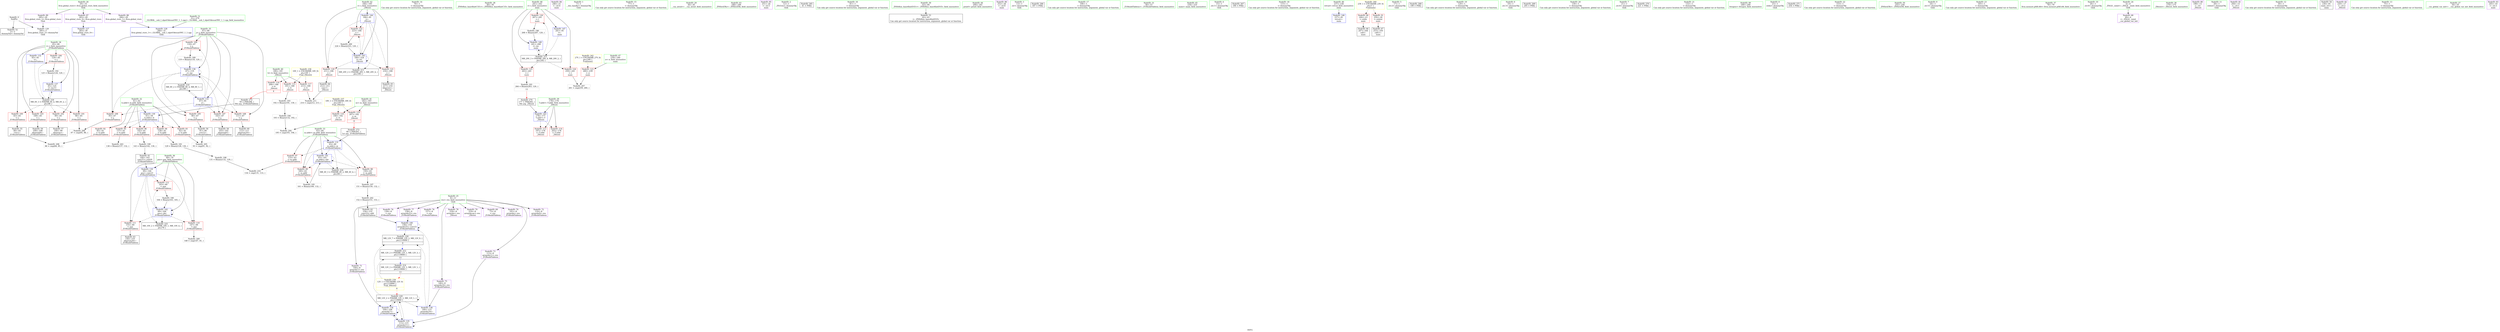 digraph "SVFG" {
	label="SVFG";

	Node0x557eddbaa110 [shape=record,color=grey,label="{NodeID: 0\nNullPtr}"];
	Node0x557eddbaa110 -> Node0x557eddbc4f30[style=solid];
	Node0x557eddbaa110 -> Node0x557eddbc9f30[style=solid];
	Node0x557eddbc3c10 [shape=record,color=red,label="{NodeID: 97\n133\<--63\n\<--m.addr\n_Z10buildTablexx\n}"];
	Node0x557eddbc3c10 -> Node0x557eddbd0280[style=solid];
	Node0x557eddbc1b50 [shape=record,color=green,label="{NodeID: 14\n76\<--1\n\<--dummyObj\nCan only get source location for instruction, argument, global var or function.}"];
	Node0x557eddbc77a0 [shape=record,color=grey,label="{NodeID: 194\n193 = Binary(132, 192, )\n}"];
	Node0x557eddbc77a0 -> Node0x557eddbcf980[style=solid];
	Node0x557eddbc4770 [shape=record,color=red,label="{NodeID: 111\n155\<--69\n\<--pos\n_Z10buildTablexx\n}"];
	Node0x557eddbc4770 -> Node0x557eddbc5880[style=solid];
	Node0x557eddbc2950 [shape=record,color=green,label="{NodeID: 28\n38\<--39\n_ZNSt8ios_base4InitC1Ev\<--_ZNSt8ios_base4InitC1Ev_field_insensitive\n}"];
	Node0x557eddbcff80 [shape=record,color=grey,label="{NodeID: 208\n86 = cmp(84, 85, )\n}"];
	Node0x557eddbc9b90 [shape=record,color=red,label="{NodeID: 125\n263\<--241\n\<--i\nmain\n}"];
	Node0x557eddbc9b90 -> Node0x557eddbc8220[style=solid];
	Node0x557eddbc35d0 [shape=record,color=green,label="{NodeID: 42\n184\<--185\ni\<--i_field_insensitive\n_Z4testi\n}"];
	Node0x557eddbc35d0 -> Node0x557eddbc9780[style=solid];
	Node0x557eddbc35d0 -> Node0x557eddbc9850[style=solid];
	Node0x557eddbc35d0 -> Node0x557eddbc9920[style=solid];
	Node0x557eddbc35d0 -> Node0x557eddbcab90[style=solid];
	Node0x557eddbc35d0 -> Node0x557eddbcac60[style=solid];
	Node0x557eddbca780 [shape=record,color=blue,label="{NodeID: 139\n69\<--144\npos\<--conv21\n_Z10buildTablexx\n}"];
	Node0x557eddbca780 -> Node0x557eddbc46a0[style=dashed];
	Node0x557eddbca780 -> Node0x557eddbc4770[style=dashed];
	Node0x557eddbca780 -> Node0x557eddbc4840[style=dashed];
	Node0x557eddbca780 -> Node0x557eddbca9f0[style=dashed];
	Node0x557eddbca780 -> Node0x557eddbda5a0[style=dashed];
	Node0x557eddbc52d0 [shape=record,color=black,label="{NodeID: 56\n91\<--90\nconv2\<--\n_Z10buildTablexx\n}"];
	Node0x557eddbc52d0 -> Node0x557eddbcfb00[style=solid];
	Node0x557eddbdca30 [shape=record,color=yellow,style=double,label="{NodeID: 236\n16V_1 = ENCHI(MR_16V_0)\npts\{181 \}\nFun[_Z4testi]}"];
	Node0x557eddbdca30 -> Node0x557eddbc4ab0[style=dashed];
	Node0x557eddbdca30 -> Node0x557eddbc9440[style=dashed];
	Node0x557eddbdca30 -> Node0x557eddbc9510[style=dashed];
	Node0x557eddbc5e30 [shape=record,color=purple,label="{NodeID: 70\n101\<--8\narrayidx\<--res\n_Z10buildTablexx\n}"];
	Node0x557eddbc6990 [shape=record,color=purple,label="{NodeID: 84\n246\<--21\n\<--.str.4\nmain\n}"];
	Node0x557eddbc0c50 [shape=record,color=green,label="{NodeID: 1\n7\<--1\n__dso_handle\<--dummyObj\nGlob }"];
	Node0x557eddbc3ce0 [shape=record,color=red,label="{NodeID: 98\n150\<--63\n\<--m.addr\n_Z10buildTablexx\n}"];
	Node0x557eddbc3ce0 -> Node0x557eddbc7c20[style=solid];
	Node0x557eddbc1c50 [shape=record,color=green,label="{NodeID: 15\n77\<--1\n\<--dummyObj\nCan only get source location for instruction, argument, global var or function.}"];
	Node0x557eddbc7920 [shape=record,color=grey,label="{NodeID: 195\n161 = Binary(160, 132, )\n}"];
	Node0x557eddbc7920 -> Node0x557eddbca920[style=solid];
	Node0x557eddbc4840 [shape=record,color=red,label="{NodeID: 112\n163\<--69\n\<--pos\n_Z10buildTablexx\n}"];
	Node0x557eddbc4840 -> Node0x557eddbcd470[style=solid];
	Node0x557eddbc2a50 [shape=record,color=green,label="{NodeID: 29\n44\<--45\n__cxa_atexit\<--__cxa_atexit_field_insensitive\n}"];
	Node0x557eddbd0100 [shape=record,color=grey,label="{NodeID: 209\n148 = cmp(147, 81, )\n}"];
	Node0x557eddbc9c60 [shape=record,color=red,label="{NodeID: 126\n267\<--241\n\<--i\nmain\n}"];
	Node0x557eddbc9c60 -> Node0x557eddbc7aa0[style=solid];
	Node0x557eddbc36a0 [shape=record,color=green,label="{NodeID: 43\n188\<--189\n_ZNSirsERx\<--_ZNSirsERx_field_insensitive\n}"];
	Node0x557eddbca850 [shape=record,color=blue,label="{NodeID: 140\n158\<--154\narrayidx25\<--conv23\n_Z10buildTablexx\n}"];
	Node0x557eddbca850 -> Node0x557eddbca850[style=dashed];
	Node0x557eddbca850 -> Node0x557eddbdaaa0[style=dashed];
	Node0x557eddbc53a0 [shape=record,color=black,label="{NodeID: 57\n100\<--99\nidxprom\<--\n_Z10buildTablexx\n}"];
	Node0x557eddbdcb10 [shape=record,color=yellow,style=double,label="{NodeID: 237\n18V_1 = ENCHI(MR_18V_0)\npts\{183 \}\nFun[_Z4testi]}"];
	Node0x557eddbdcb10 -> Node0x557eddbc95e0[style=dashed];
	Node0x557eddbdcb10 -> Node0x557eddbc96b0[style=dashed];
	Node0x557eddbc5f00 [shape=record,color=purple,label="{NodeID: 71\n104\<--8\narrayidx7\<--res\n_Z10buildTablexx\n}"];
	Node0x557eddbc5f00 -> Node0x557eddbca370[style=solid];
	Node0x557eddbc6a60 [shape=record,color=purple,label="{NodeID: 85\n251\<--24\n\<--.str.5\nmain\n}"];
	Node0x557eddbc0ce0 [shape=record,color=green,label="{NodeID: 2\n12\<--1\n_ZSt3cin\<--dummyObj\nGlob }"];
	Node0x557eddbe8a10 [shape=record,color=black,label="{NodeID: 265\n41 = PHI()\n}"];
	Node0x557eddbc3db0 [shape=record,color=red,label="{NodeID: 99\n160\<--63\n\<--m.addr\n_Z10buildTablexx\n}"];
	Node0x557eddbc3db0 -> Node0x557eddbc7920[style=solid];
	Node0x557eddbc1d50 [shape=record,color=green,label="{NodeID: 16\n81\<--1\n\<--dummyObj\nCan only get source location for instruction, argument, global var or function.}"];
	Node0x557eddbc7aa0 [shape=record,color=grey,label="{NodeID: 196\n268 = Binary(267, 120, )\n}"];
	Node0x557eddbc7aa0 -> Node0x557eddbcaed0[style=solid];
	Node0x557eddbc4910 [shape=record,color=red,label="{NodeID: 113\n197\<--178\n\<--T.addr\n_Z4testi\n}"];
	Node0x557eddbc2b50 [shape=record,color=green,label="{NodeID: 30\n43\<--49\n_ZNSt8ios_base4InitD1Ev\<--_ZNSt8ios_base4InitD1Ev_field_insensitive\n}"];
	Node0x557eddbc2b50 -> Node0x557eddbc5030[style=solid];
	Node0x557eddbd0280 [shape=record,color=grey,label="{NodeID: 210\n134 = cmp(131, 133, )\n}"];
	Node0x557eddbc9d30 [shape=record,color=blue,label="{NodeID: 127\n283\<--30\nllvm.global_ctors_0\<--\nGlob }"];
	Node0x557eddbc37a0 [shape=record,color=green,label="{NodeID: 44\n200\<--201\nprintf\<--printf_field_insensitive\n}"];
	Node0x557eddbda0a0 [shape=record,color=black,label="{NodeID: 224\nMR_4V_3 = PHI(MR_4V_2, MR_4V_4, )\npts\{64 \}\n}"];
	Node0x557eddbca920 [shape=record,color=blue,label="{NodeID: 141\n63\<--161\nm.addr\<--shr\n_Z10buildTablexx\n}"];
	Node0x557eddbca920 -> Node0x557eddbc3ce0[style=dashed];
	Node0x557eddbca920 -> Node0x557eddbc3db0[style=dashed];
	Node0x557eddbca920 -> Node0x557eddbca920[style=dashed];
	Node0x557eddbca920 -> Node0x557eddbda0a0[style=dashed];
	Node0x557eddbc5470 [shape=record,color=black,label="{NodeID: 58\n103\<--102\nidxprom6\<--\n_Z10buildTablexx\n}"];
	Node0x557eddbc5fd0 [shape=record,color=purple,label="{NodeID: 72\n110\<--8\narrayidx9\<--res\n_Z10buildTablexx\n}"];
	Node0x557eddbc6b30 [shape=record,color=purple,label="{NodeID: 86\n252\<--26\n\<--.str.6\nmain\n}"];
	Node0x557eddbc0d70 [shape=record,color=green,label="{NodeID: 3\n13\<--1\n.str\<--dummyObj\nGlob }"];
	Node0x557eddbe8b10 [shape=record,color=black,label="{NodeID: 266\n187 = PHI()\n}"];
	Node0x557eddbc3e80 [shape=record,color=red,label="{NodeID: 100\n83\<--65\n\<--i\n_Z10buildTablexx\n}"];
	Node0x557eddbc3e80 -> Node0x557eddbc5200[style=solid];
	Node0x557eddbc1e50 [shape=record,color=green,label="{NodeID: 17\n106\<--1\n\<--dummyObj\nCan only get source location for instruction, argument, global var or function.}"];
	Node0x557eddbc7c20 [shape=record,color=grey,label="{NodeID: 197\n151 = Binary(150, 132, )\n}"];
	Node0x557eddbc7c20 -> Node0x557eddbcf6c0[style=solid];
	Node0x557eddbc49e0 [shape=record,color=red,label="{NodeID: 114\n203\<--178\n\<--T.addr\n_Z4testi\n}"];
	Node0x557eddbc2c50 [shape=record,color=green,label="{NodeID: 31\n56\<--57\n_Z10buildTablexx\<--_Z10buildTablexx_field_insensitive\n}"];
	Node0x557eddbd0400 [shape=record,color=grey,label="{NodeID: 211\n214 = cmp(212, 213, )\n}"];
	Node0x557eddbc9e30 [shape=record,color=blue,label="{NodeID: 128\n284\<--31\nllvm.global_ctors_1\<--_GLOBAL__sub_I_olpetOdessaONU_1_1.cpp\nGlob }"];
	Node0x557eddbc38a0 [shape=record,color=green,label="{NodeID: 45\n234\<--235\nmain\<--main_field_insensitive\n}"];
	Node0x557eddbda5a0 [shape=record,color=black,label="{NodeID: 225\nMR_10V_2 = PHI(MR_10V_1, MR_10V_4, )\npts\{70 \}\n}"];
	Node0x557eddbca9f0 [shape=record,color=blue,label="{NodeID: 142\n69\<--164\npos\<--dec\n_Z10buildTablexx\n}"];
	Node0x557eddbca9f0 -> Node0x557eddbc46a0[style=dashed];
	Node0x557eddbca9f0 -> Node0x557eddbc4770[style=dashed];
	Node0x557eddbca9f0 -> Node0x557eddbc4840[style=dashed];
	Node0x557eddbca9f0 -> Node0x557eddbca9f0[style=dashed];
	Node0x557eddbca9f0 -> Node0x557eddbda5a0[style=dashed];
	Node0x557eddbc5540 [shape=record,color=black,label="{NodeID: 59\n109\<--108\nidxprom8\<--\n_Z10buildTablexx\n}"];
	Node0x557eddbdccd0 [shape=record,color=yellow,style=double,label="{NodeID: 239\n12V_1 = ENCHI(MR_12V_0)\npts\{110000 \}\nFun[_Z4testi]|{|<s1>8}}"];
	Node0x557eddbdccd0 -> Node0x557eddbd64a0[style=dashed];
	Node0x557eddbdccd0:s1 -> Node0x557eddbd8ca0[style=dashed,color=red];
	Node0x557eddbc60a0 [shape=record,color=purple,label="{NodeID: 73\n113\<--8\narrayidx11\<--res\n_Z10buildTablexx\n}"];
	Node0x557eddbc60a0 -> Node0x557eddbca440[style=solid];
	Node0x557eddbc6c00 [shape=record,color=purple,label="{NodeID: 87\n283\<--29\nllvm.global_ctors_0\<--llvm.global_ctors\nGlob }"];
	Node0x557eddbc6c00 -> Node0x557eddbc9d30[style=solid];
	Node0x557eddbc0e00 [shape=record,color=green,label="{NodeID: 4\n15\<--1\n.str.1\<--dummyObj\nGlob }"];
	Node0x557eddbe8c70 [shape=record,color=black,label="{NodeID: 267\n190 = PHI()\n}"];
	Node0x557eddbc3f50 [shape=record,color=red,label="{NodeID: 101\n96\<--65\n\<--i\n_Z10buildTablexx\n}"];
	Node0x557eddbc3f50 -> Node0x557eddbcfc80[style=solid];
	Node0x557eddbc1f50 [shape=record,color=green,label="{NodeID: 18\n115\<--1\n\<--dummyObj\nCan only get source location for instruction, argument, global var or function.}"];
	Node0x557eddbc7da0 [shape=record,color=grey,label="{NodeID: 198\n131 = Binary(132, 129, )\n}"];
	Node0x557eddbc7da0 -> Node0x557eddbd0280[style=solid];
	Node0x557eddbc4ab0 [shape=record,color=red,label="{NodeID: 115\n191\<--180\n\<--b\n_Z4testi\n}"];
	Node0x557eddbc4ab0 -> Node0x557eddbc7620[style=solid];
	Node0x557eddbc2d50 [shape=record,color=green,label="{NodeID: 32\n61\<--62\nb.addr\<--b.addr_field_insensitive\n_Z10buildTablexx\n}"];
	Node0x557eddbc2d50 -> Node0x557eddbc70a0[style=solid];
	Node0x557eddbc2d50 -> Node0x557eddbc7170[style=solid];
	Node0x557eddbc2d50 -> Node0x557eddbc7240[style=solid];
	Node0x557eddbc2d50 -> Node0x557eddbc7310[style=solid];
	Node0x557eddbc2d50 -> Node0x557eddbc3b40[style=solid];
	Node0x557eddbc2d50 -> Node0x557eddbca030[style=solid];
	Node0x557eddbd64a0 [shape=record,color=black,label="{NodeID: 212\nMR_12V_2 = PHI(MR_12V_1, MR_12V_3, )\npts\{110000 \}\n|{<s0>13}}"];
	Node0x557eddbd64a0:s0 -> Node0x557eddbd6ea0[style=dashed,color=blue];
	Node0x557eddbc9f30 [shape=record,color=blue, style = dotted,label="{NodeID: 129\n285\<--3\nllvm.global_ctors_2\<--dummyVal\nGlob }"];
	Node0x557eddbc39a0 [shape=record,color=green,label="{NodeID: 46\n237\<--238\nretval\<--retval_field_insensitive\nmain\n}"];
	Node0x557eddbc39a0 -> Node0x557eddbcad30[style=solid];
	Node0x557eddbdaaa0 [shape=record,color=black,label="{NodeID: 226\nMR_12V_7 = PHI(MR_12V_2, MR_12V_9, )\npts\{110000 \}\n|{<s0>8}}"];
	Node0x557eddbdaaa0:s0 -> Node0x557eddbd64a0[style=dashed,color=blue];
	Node0x557eddbcaac0 [shape=record,color=blue,label="{NodeID: 143\n178\<--177\nT.addr\<--T\n_Z4testi\n}"];
	Node0x557eddbcaac0 -> Node0x557eddbc4910[style=dashed];
	Node0x557eddbcaac0 -> Node0x557eddbc49e0[style=dashed];
	Node0x557eddbc5610 [shape=record,color=black,label="{NodeID: 60\n112\<--111\nidxprom10\<--\n_Z10buildTablexx\n}"];
	Node0x557eddbdcdb0 [shape=record,color=yellow,style=double,label="{NodeID: 240\n23V_1 = ENCHI(MR_23V_0)\npts\{1 \}\nFun[main]}"];
	Node0x557eddbdcdb0 -> Node0x557eddbc6f00[style=dashed];
	Node0x557eddbdcdb0 -> Node0x557eddbc6fd0[style=dashed];
	Node0x557eddbc6170 [shape=record,color=purple,label="{NodeID: 74\n139\<--8\n\<--res\n_Z10buildTablexx\n}"];
	Node0x557eddbc6d00 [shape=record,color=purple,label="{NodeID: 88\n284\<--29\nllvm.global_ctors_1\<--llvm.global_ctors\nGlob }"];
	Node0x557eddbc6d00 -> Node0x557eddbc9e30[style=solid];
	Node0x557eddbc1640 [shape=record,color=green,label="{NodeID: 5\n17\<--1\n.str.2\<--dummyObj\nGlob }"];
	Node0x557eddbe8d40 [shape=record,color=black,label="{NodeID: 268\n199 = PHI()\n}"];
	Node0x557eddbc4020 [shape=record,color=red,label="{NodeID: 102\n99\<--65\n\<--i\n_Z10buildTablexx\n}"];
	Node0x557eddbc4020 -> Node0x557eddbc53a0[style=solid];
	Node0x557eddbc2050 [shape=record,color=green,label="{NodeID: 19\n120\<--1\n\<--dummyObj\nCan only get source location for instruction, argument, global var or function.}"];
	Node0x557eddbc7f20 [shape=record,color=grey,label="{NodeID: 199\n143 = Binary(142, 130, )\n}"];
	Node0x557eddbc7f20 -> Node0x557eddbc56e0[style=solid];
	Node0x557eddbc9440 [shape=record,color=red,label="{NodeID: 116\n206\<--180\n\<--b\n_Z4testi\n|{<s0>8}}"];
	Node0x557eddbc9440:s0 -> Node0x557eddbe9110[style=solid,color=red];
	Node0x557eddbc2e20 [shape=record,color=green,label="{NodeID: 33\n63\<--64\nm.addr\<--m.addr_field_insensitive\n_Z10buildTablexx\n}"];
	Node0x557eddbc2e20 -> Node0x557eddbc3c10[style=solid];
	Node0x557eddbc2e20 -> Node0x557eddbc3ce0[style=solid];
	Node0x557eddbc2e20 -> Node0x557eddbc3db0[style=solid];
	Node0x557eddbc2e20 -> Node0x557eddbca100[style=solid];
	Node0x557eddbc2e20 -> Node0x557eddbca920[style=solid];
	Node0x557eddbd69a0 [shape=record,color=black,label="{NodeID: 213\nMR_20V_2 = PHI(MR_20V_1, MR_20V_4, )\npts\{185 \}\n}"];
	Node0x557eddbca030 [shape=record,color=blue,label="{NodeID: 130\n61\<--59\nb.addr\<--b\n_Z10buildTablexx\n}"];
	Node0x557eddbca030 -> Node0x557eddbc70a0[style=dashed];
	Node0x557eddbca030 -> Node0x557eddbc7170[style=dashed];
	Node0x557eddbca030 -> Node0x557eddbc7240[style=dashed];
	Node0x557eddbca030 -> Node0x557eddbc7310[style=dashed];
	Node0x557eddbca030 -> Node0x557eddbc3b40[style=dashed];
	Node0x557eddbc3a70 [shape=record,color=green,label="{NodeID: 47\n239\<--240\nn\<--n_field_insensitive\nmain\n}"];
	Node0x557eddbc3a70 -> Node0x557eddbc99f0[style=solid];
	Node0x557eddbcab90 [shape=record,color=blue,label="{NodeID: 144\n184\<--81\ni\<--\n_Z4testi\n}"];
	Node0x557eddbcab90 -> Node0x557eddbc9780[style=dashed];
	Node0x557eddbcab90 -> Node0x557eddbc9850[style=dashed];
	Node0x557eddbcab90 -> Node0x557eddbc9920[style=dashed];
	Node0x557eddbcab90 -> Node0x557eddbcac60[style=dashed];
	Node0x557eddbcab90 -> Node0x557eddbd69a0[style=dashed];
	Node0x557eddbc56e0 [shape=record,color=black,label="{NodeID: 61\n144\<--143\nconv21\<--sub20\n_Z10buildTablexx\n}"];
	Node0x557eddbc56e0 -> Node0x557eddbca780[style=solid];
	Node0x557eddbc6240 [shape=record,color=purple,label="{NodeID: 75\n140\<--8\narrayidx19\<--res\n_Z10buildTablexx\n}"];
	Node0x557eddbc6240 -> Node0x557eddbca6b0[style=solid];
	Node0x557eddbc6e00 [shape=record,color=purple,label="{NodeID: 89\n285\<--29\nllvm.global_ctors_2\<--llvm.global_ctors\nGlob }"];
	Node0x557eddbc6e00 -> Node0x557eddbc9f30[style=solid];
	Node0x557eddbc16d0 [shape=record,color=green,label="{NodeID: 6\n19\<--1\n.str.3\<--dummyObj\nGlob }"];
	Node0x557eddbe8e10 [shape=record,color=black,label="{NodeID: 269\n205 = PHI()\n}"];
	Node0x557eddbc40f0 [shape=record,color=red,label="{NodeID: 103\n108\<--65\n\<--i\n_Z10buildTablexx\n}"];
	Node0x557eddbc40f0 -> Node0x557eddbc5540[style=solid];
	Node0x557eddbc2150 [shape=record,color=green,label="{NodeID: 20\n130\<--1\n\<--dummyObj\nCan only get source location for instruction, argument, global var or function.}"];
	Node0x557eddbc80a0 [shape=record,color=grey,label="{NodeID: 200\n224 = Binary(223, 120, )\n}"];
	Node0x557eddbc80a0 -> Node0x557eddbcac60[style=solid];
	Node0x557eddbc9510 [shape=record,color=red,label="{NodeID: 117\n213\<--180\n\<--b\n_Z4testi\n}"];
	Node0x557eddbc9510 -> Node0x557eddbd0400[style=solid];
	Node0x557eddbc2ef0 [shape=record,color=green,label="{NodeID: 34\n65\<--66\ni\<--i_field_insensitive\n_Z10buildTablexx\n}"];
	Node0x557eddbc2ef0 -> Node0x557eddbc3e80[style=solid];
	Node0x557eddbc2ef0 -> Node0x557eddbc3f50[style=solid];
	Node0x557eddbc2ef0 -> Node0x557eddbc4020[style=solid];
	Node0x557eddbc2ef0 -> Node0x557eddbc40f0[style=solid];
	Node0x557eddbc2ef0 -> Node0x557eddbc41c0[style=solid];
	Node0x557eddbc2ef0 -> Node0x557eddbca1d0[style=solid];
	Node0x557eddbc2ef0 -> Node0x557eddbca5e0[style=solid];
	Node0x557eddbd6ea0 [shape=record,color=black,label="{NodeID: 214\nMR_12V_2 = PHI(MR_12V_3, MR_12V_1, )\npts\{110000 \}\n|{<s0>13}}"];
	Node0x557eddbd6ea0:s0 -> Node0x557eddbdccd0[style=dashed,color=red];
	Node0x557eddbca100 [shape=record,color=blue,label="{NodeID: 131\n63\<--60\nm.addr\<--m\n_Z10buildTablexx\n}"];
	Node0x557eddbca100 -> Node0x557eddbc3c10[style=dashed];
	Node0x557eddbca100 -> Node0x557eddbc3ce0[style=dashed];
	Node0x557eddbca100 -> Node0x557eddbc3db0[style=dashed];
	Node0x557eddbca100 -> Node0x557eddbca920[style=dashed];
	Node0x557eddbca100 -> Node0x557eddbda0a0[style=dashed];
	Node0x557eddbc4b60 [shape=record,color=green,label="{NodeID: 48\n241\<--242\ni\<--i_field_insensitive\nmain\n}"];
	Node0x557eddbc4b60 -> Node0x557eddbc9ac0[style=solid];
	Node0x557eddbc4b60 -> Node0x557eddbc9b90[style=solid];
	Node0x557eddbc4b60 -> Node0x557eddbc9c60[style=solid];
	Node0x557eddbc4b60 -> Node0x557eddbcae00[style=solid];
	Node0x557eddbc4b60 -> Node0x557eddbcaed0[style=solid];
	Node0x557eddbcac60 [shape=record,color=blue,label="{NodeID: 145\n184\<--224\ni\<--inc\n_Z4testi\n}"];
	Node0x557eddbcac60 -> Node0x557eddbc9780[style=dashed];
	Node0x557eddbcac60 -> Node0x557eddbc9850[style=dashed];
	Node0x557eddbcac60 -> Node0x557eddbc9920[style=dashed];
	Node0x557eddbcac60 -> Node0x557eddbcac60[style=dashed];
	Node0x557eddbcac60 -> Node0x557eddbd69a0[style=dashed];
	Node0x557eddbc57b0 [shape=record,color=black,label="{NodeID: 62\n154\<--152\nconv23\<--add\n_Z10buildTablexx\n}"];
	Node0x557eddbc57b0 -> Node0x557eddbca850[style=solid];
	Node0x557eddbdd7b0 [shape=record,color=yellow,style=double,label="{NodeID: 242\n27V_1 = ENCHI(MR_27V_0)\npts\{240 \}\nFun[main]}"];
	Node0x557eddbdd7b0 -> Node0x557eddbc99f0[style=dashed];
	Node0x557eddbc6310 [shape=record,color=purple,label="{NodeID: 76\n157\<--8\n\<--res\n_Z10buildTablexx\n}"];
	Node0x557eddbc6f00 [shape=record,color=red,label="{NodeID: 90\n244\<--23\n\<--stdin\nmain\n}"];
	Node0x557eddbc6f00 -> Node0x557eddbc5af0[style=solid];
	Node0x557eddbc1760 [shape=record,color=green,label="{NodeID: 7\n21\<--1\n.str.4\<--dummyObj\nGlob }"];
	Node0x557eddbe8f10 [shape=record,color=black,label="{NodeID: 270\n221 = PHI()\n}"];
	Node0x557eddbc41c0 [shape=record,color=red,label="{NodeID: 104\n124\<--65\n\<--i\n_Z10buildTablexx\n}"];
	Node0x557eddbc41c0 -> Node0x557eddbc74a0[style=solid];
	Node0x557eddbc2250 [shape=record,color=green,label="{NodeID: 21\n132\<--1\n\<--dummyObj\nCan only get source location for instruction, argument, global var or function.}"];
	Node0x557eddbc8220 [shape=record,color=grey,label="{NodeID: 201\n264 = Binary(263, 120, )\n|{<s0>13}}"];
	Node0x557eddbc8220:s0 -> Node0x557eddbe9400[style=solid,color=red];
	Node0x557eddbc95e0 [shape=record,color=red,label="{NodeID: 118\n194\<--182\n\<--m\n_Z4testi\n}"];
	Node0x557eddbc95e0 -> Node0x557eddbcf980[style=solid];
	Node0x557eddbc2fc0 [shape=record,color=green,label="{NodeID: 35\n67\<--68\nj\<--j_field_insensitive\n_Z10buildTablexx\n}"];
	Node0x557eddbc2fc0 -> Node0x557eddbc4290[style=solid];
	Node0x557eddbc2fc0 -> Node0x557eddbc4360[style=solid];
	Node0x557eddbc2fc0 -> Node0x557eddbc4430[style=solid];
	Node0x557eddbc2fc0 -> Node0x557eddbc4500[style=solid];
	Node0x557eddbc2fc0 -> Node0x557eddbc45d0[style=solid];
	Node0x557eddbc2fc0 -> Node0x557eddbca2a0[style=solid];
	Node0x557eddbc2fc0 -> Node0x557eddbca510[style=solid];
	Node0x557eddbd73a0 [shape=record,color=black,label="{NodeID: 215\nMR_29V_3 = PHI(MR_29V_4, MR_29V_2, )\npts\{242 \}\n}"];
	Node0x557eddbd73a0 -> Node0x557eddbc9ac0[style=dashed];
	Node0x557eddbd73a0 -> Node0x557eddbc9b90[style=dashed];
	Node0x557eddbd73a0 -> Node0x557eddbc9c60[style=dashed];
	Node0x557eddbd73a0 -> Node0x557eddbcaed0[style=dashed];
	Node0x557eddbca1d0 [shape=record,color=blue,label="{NodeID: 132\n65\<--81\ni\<--\n_Z10buildTablexx\n}"];
	Node0x557eddbca1d0 -> Node0x557eddbd82a0[style=dashed];
	Node0x557eddbc4c30 [shape=record,color=green,label="{NodeID: 49\n248\<--249\nfreopen\<--freopen_field_insensitive\n}"];
	Node0x557eddbcad30 [shape=record,color=blue,label="{NodeID: 146\n237\<--81\nretval\<--\nmain\n}"];
	Node0x557eddbc5880 [shape=record,color=black,label="{NodeID: 63\n156\<--155\nidxprom24\<--\n_Z10buildTablexx\n}"];
	Node0x557eddbc63e0 [shape=record,color=purple,label="{NodeID: 77\n158\<--8\narrayidx25\<--res\n_Z10buildTablexx\n}"];
	Node0x557eddbc63e0 -> Node0x557eddbca850[style=solid];
	Node0x557eddbc6fd0 [shape=record,color=red,label="{NodeID: 91\n250\<--28\n\<--stdout\nmain\n}"];
	Node0x557eddbc6fd0 -> Node0x557eddbc5bc0[style=solid];
	Node0x557eddbc17f0 [shape=record,color=green,label="{NodeID: 8\n23\<--1\nstdin\<--dummyObj\nGlob }"];
	Node0x557eddbe9010 [shape=record,color=black,label="{NodeID: 271\n254 = PHI()\n}"];
	Node0x557eddbc4290 [shape=record,color=red,label="{NodeID: 105\n90\<--67\n\<--j\n_Z10buildTablexx\n}"];
	Node0x557eddbc4290 -> Node0x557eddbc52d0[style=solid];
	Node0x557eddbc2350 [shape=record,color=green,label="{NodeID: 22\n153\<--1\n\<--dummyObj\nCan only get source location for instruction, argument, global var or function.}"];
	Node0x557eddbcf6c0 [shape=record,color=grey,label="{NodeID: 202\n152 = Binary(151, 153, )\n}"];
	Node0x557eddbcf6c0 -> Node0x557eddbc57b0[style=solid];
	Node0x557eddbc96b0 [shape=record,color=red,label="{NodeID: 119\n207\<--182\n\<--m\n_Z4testi\n|{<s0>8}}"];
	Node0x557eddbc96b0:s0 -> Node0x557eddbe9300[style=solid,color=red];
	Node0x557eddbc3090 [shape=record,color=green,label="{NodeID: 36\n69\<--70\npos\<--pos_field_insensitive\n_Z10buildTablexx\n}"];
	Node0x557eddbc3090 -> Node0x557eddbc46a0[style=solid];
	Node0x557eddbc3090 -> Node0x557eddbc4770[style=solid];
	Node0x557eddbc3090 -> Node0x557eddbc4840[style=solid];
	Node0x557eddbc3090 -> Node0x557eddbca780[style=solid];
	Node0x557eddbc3090 -> Node0x557eddbca9f0[style=solid];
	Node0x557eddbca2a0 [shape=record,color=blue,label="{NodeID: 133\n67\<--81\nj\<--\n_Z10buildTablexx\n}"];
	Node0x557eddbca2a0 -> Node0x557eddbc4290[style=dashed];
	Node0x557eddbca2a0 -> Node0x557eddbc4360[style=dashed];
	Node0x557eddbca2a0 -> Node0x557eddbc4430[style=dashed];
	Node0x557eddbca2a0 -> Node0x557eddbc4500[style=dashed];
	Node0x557eddbca2a0 -> Node0x557eddbc45d0[style=dashed];
	Node0x557eddbca2a0 -> Node0x557eddbca510[style=dashed];
	Node0x557eddbca2a0 -> Node0x557eddbd87a0[style=dashed];
	Node0x557eddbc4d30 [shape=record,color=green,label="{NodeID: 50\n255\<--256\n_ZNSirsERi\<--_ZNSirsERi_field_insensitive\n}"];
	Node0x557eddbcae00 [shape=record,color=blue,label="{NodeID: 147\n241\<--81\ni\<--\nmain\n}"];
	Node0x557eddbcae00 -> Node0x557eddbd73a0[style=dashed];
	Node0x557eddbc5950 [shape=record,color=black,label="{NodeID: 64\n212\<--211\nconv\<--\n_Z4testi\n}"];
	Node0x557eddbc5950 -> Node0x557eddbd0400[style=solid];
	Node0x557eddbc64b0 [shape=record,color=purple,label="{NodeID: 78\n218\<--8\narrayidx\<--res\n_Z4testi\n}"];
	Node0x557eddbc70a0 [shape=record,color=red,label="{NodeID: 92\n85\<--61\n\<--b.addr\n_Z10buildTablexx\n}"];
	Node0x557eddbc70a0 -> Node0x557eddbcff80[style=solid];
	Node0x557eddbc1880 [shape=record,color=green,label="{NodeID: 9\n24\<--1\n.str.5\<--dummyObj\nGlob }"];
	Node0x557eddbe9110 [shape=record,color=black,label="{NodeID: 272\n59 = PHI(206, )\n0th arg _Z10buildTablexx }"];
	Node0x557eddbe9110 -> Node0x557eddbca030[style=solid];
	Node0x557eddbcd2f0 [shape=record,color=grey,label="{NodeID: 189\n119 = Binary(118, 120, )\n}"];
	Node0x557eddbcd2f0 -> Node0x557eddbca510[style=solid];
	Node0x557eddbc4360 [shape=record,color=red,label="{NodeID: 106\n95\<--67\n\<--j\n_Z10buildTablexx\n}"];
	Node0x557eddbc4360 -> Node0x557eddbcfc80[style=solid];
	Node0x557eddbc2450 [shape=record,color=green,label="{NodeID: 23\n165\<--1\n\<--dummyObj\nCan only get source location for instruction, argument, global var or function.}"];
	Node0x557eddbcf800 [shape=record,color=grey,label="{NodeID: 203\n138 = Binary(137, 132, )\n}"];
	Node0x557eddbc9780 [shape=record,color=red,label="{NodeID: 120\n211\<--184\n\<--i\n_Z4testi\n}"];
	Node0x557eddbc9780 -> Node0x557eddbc5950[style=solid];
	Node0x557eddbc3160 [shape=record,color=green,label="{NodeID: 37\n78\<--79\nllvm.memset.p0i8.i64\<--llvm.memset.p0i8.i64_field_insensitive\n}"];
	Node0x557eddbca370 [shape=record,color=blue,label="{NodeID: 134\n104\<--106\narrayidx7\<--\n_Z10buildTablexx\n}"];
	Node0x557eddbca370 -> Node0x557eddbca370[style=dashed];
	Node0x557eddbca370 -> Node0x557eddbca440[style=dashed];
	Node0x557eddbca370 -> Node0x557eddbd8ca0[style=dashed];
	Node0x557eddbc4e30 [shape=record,color=green,label="{NodeID: 51\n31\<--279\n_GLOBAL__sub_I_olpetOdessaONU_1_1.cpp\<--_GLOBAL__sub_I_olpetOdessaONU_1_1.cpp_field_insensitive\n}"];
	Node0x557eddbc4e30 -> Node0x557eddbc9e30[style=solid];
	Node0x557eddbcaed0 [shape=record,color=blue,label="{NodeID: 148\n241\<--268\ni\<--inc\nmain\n}"];
	Node0x557eddbcaed0 -> Node0x557eddbd73a0[style=dashed];
	Node0x557eddbc5a20 [shape=record,color=black,label="{NodeID: 65\n217\<--216\nidxprom\<--\n_Z4testi\n}"];
	Node0x557eddbc6580 [shape=record,color=purple,label="{NodeID: 79\n219\<--8\narraydecay\<--res\n_Z4testi\n}"];
	Node0x557eddbc7170 [shape=record,color=red,label="{NodeID: 93\n92\<--61\n\<--b.addr\n_Z10buildTablexx\n}"];
	Node0x557eddbc7170 -> Node0x557eddbcfb00[style=solid];
	Node0x557eddbc1910 [shape=record,color=green,label="{NodeID: 10\n26\<--1\n.str.6\<--dummyObj\nGlob }"];
	Node0x557eddbe9300 [shape=record,color=black,label="{NodeID: 273\n60 = PHI(207, )\n1st arg _Z10buildTablexx }"];
	Node0x557eddbe9300 -> Node0x557eddbca100[style=solid];
	Node0x557eddbcd470 [shape=record,color=grey,label="{NodeID: 190\n164 = Binary(163, 165, )\n}"];
	Node0x557eddbcd470 -> Node0x557eddbca9f0[style=solid];
	Node0x557eddbc4430 [shape=record,color=red,label="{NodeID: 107\n102\<--67\n\<--j\n_Z10buildTablexx\n}"];
	Node0x557eddbc4430 -> Node0x557eddbc5470[style=solid];
	Node0x557eddbc2550 [shape=record,color=green,label="{NodeID: 24\n4\<--6\n_ZStL8__ioinit\<--_ZStL8__ioinit_field_insensitive\nGlob }"];
	Node0x557eddbc2550 -> Node0x557eddbc5c90[style=solid];
	Node0x557eddbcf980 [shape=record,color=grey,label="{NodeID: 204\n195 = cmp(193, 194, )\n}"];
	Node0x557eddbc9850 [shape=record,color=red,label="{NodeID: 121\n216\<--184\n\<--i\n_Z4testi\n}"];
	Node0x557eddbc9850 -> Node0x557eddbc5a20[style=solid];
	Node0x557eddbc3260 [shape=record,color=green,label="{NodeID: 38\n174\<--175\n_Z4testi\<--_Z4testi_field_insensitive\n}"];
	Node0x557eddbd82a0 [shape=record,color=black,label="{NodeID: 218\nMR_6V_3 = PHI(MR_6V_4, MR_6V_2, )\npts\{66 \}\n}"];
	Node0x557eddbd82a0 -> Node0x557eddbc3e80[style=dashed];
	Node0x557eddbd82a0 -> Node0x557eddbc3f50[style=dashed];
	Node0x557eddbd82a0 -> Node0x557eddbc4020[style=dashed];
	Node0x557eddbd82a0 -> Node0x557eddbc40f0[style=dashed];
	Node0x557eddbd82a0 -> Node0x557eddbc41c0[style=dashed];
	Node0x557eddbd82a0 -> Node0x557eddbca5e0[style=dashed];
	Node0x557eddbca440 [shape=record,color=blue,label="{NodeID: 135\n113\<--115\narrayidx11\<--\n_Z10buildTablexx\n}"];
	Node0x557eddbca440 -> Node0x557eddbca370[style=dashed];
	Node0x557eddbca440 -> Node0x557eddbca440[style=dashed];
	Node0x557eddbca440 -> Node0x557eddbd8ca0[style=dashed];
	Node0x557eddbc4f30 [shape=record,color=black,label="{NodeID: 52\n2\<--3\ndummyVal\<--dummyVal\n}"];
	Node0x557eddbc5af0 [shape=record,color=black,label="{NodeID: 66\n247\<--244\ncall\<--\nmain\n}"];
	Node0x557eddbc6650 [shape=record,color=purple,label="{NodeID: 80\n198\<--13\n\<--.str\n_Z4testi\n}"];
	Node0x557eddbc7240 [shape=record,color=red,label="{NodeID: 94\n128\<--61\n\<--b.addr\n_Z10buildTablexx\n}"];
	Node0x557eddbc7240 -> Node0x557eddbcd5f0[style=solid];
	Node0x557eddbc19a0 [shape=record,color=green,label="{NodeID: 11\n28\<--1\nstdout\<--dummyObj\nGlob }"];
	Node0x557eddbe9400 [shape=record,color=black,label="{NodeID: 274\n177 = PHI(264, )\n0th arg _Z4testi }"];
	Node0x557eddbe9400 -> Node0x557eddbcaac0[style=solid];
	Node0x557eddbcd5f0 [shape=record,color=grey,label="{NodeID: 191\n129 = Binary(128, 130, )\n}"];
	Node0x557eddbcd5f0 -> Node0x557eddbc7da0[style=solid];
	Node0x557eddbc4500 [shape=record,color=red,label="{NodeID: 108\n111\<--67\n\<--j\n_Z10buildTablexx\n}"];
	Node0x557eddbc4500 -> Node0x557eddbc5610[style=solid];
	Node0x557eddbc2650 [shape=record,color=green,label="{NodeID: 25\n8\<--11\nres\<--res_field_insensitive\nGlob }"];
	Node0x557eddbc2650 -> Node0x557eddbc5d60[style=solid];
	Node0x557eddbc2650 -> Node0x557eddbc5e30[style=solid];
	Node0x557eddbc2650 -> Node0x557eddbc5f00[style=solid];
	Node0x557eddbc2650 -> Node0x557eddbc5fd0[style=solid];
	Node0x557eddbc2650 -> Node0x557eddbc60a0[style=solid];
	Node0x557eddbc2650 -> Node0x557eddbc6170[style=solid];
	Node0x557eddbc2650 -> Node0x557eddbc6240[style=solid];
	Node0x557eddbc2650 -> Node0x557eddbc6310[style=solid];
	Node0x557eddbc2650 -> Node0x557eddbc63e0[style=solid];
	Node0x557eddbc2650 -> Node0x557eddbc64b0[style=solid];
	Node0x557eddbc2650 -> Node0x557eddbc6580[style=solid];
	Node0x557eddbcfb00 [shape=record,color=grey,label="{NodeID: 205\n93 = cmp(91, 92, )\n}"];
	Node0x557eddbc9920 [shape=record,color=red,label="{NodeID: 122\n223\<--184\n\<--i\n_Z4testi\n}"];
	Node0x557eddbc9920 -> Node0x557eddbc80a0[style=solid];
	Node0x557eddbc3360 [shape=record,color=green,label="{NodeID: 39\n178\<--179\nT.addr\<--T.addr_field_insensitive\n_Z4testi\n}"];
	Node0x557eddbc3360 -> Node0x557eddbc4910[style=solid];
	Node0x557eddbc3360 -> Node0x557eddbc49e0[style=solid];
	Node0x557eddbc3360 -> Node0x557eddbcaac0[style=solid];
	Node0x557eddbd87a0 [shape=record,color=black,label="{NodeID: 219\nMR_8V_2 = PHI(MR_8V_4, MR_8V_1, )\npts\{68 \}\n}"];
	Node0x557eddbd87a0 -> Node0x557eddbca2a0[style=dashed];
	Node0x557eddbca510 [shape=record,color=blue,label="{NodeID: 136\n67\<--119\nj\<--inc\n_Z10buildTablexx\n}"];
	Node0x557eddbca510 -> Node0x557eddbc4290[style=dashed];
	Node0x557eddbca510 -> Node0x557eddbc4360[style=dashed];
	Node0x557eddbca510 -> Node0x557eddbc4430[style=dashed];
	Node0x557eddbca510 -> Node0x557eddbc4500[style=dashed];
	Node0x557eddbca510 -> Node0x557eddbc45d0[style=dashed];
	Node0x557eddbca510 -> Node0x557eddbca510[style=dashed];
	Node0x557eddbca510 -> Node0x557eddbd87a0[style=dashed];
	Node0x557eddbc5030 [shape=record,color=black,label="{NodeID: 53\n42\<--43\n\<--_ZNSt8ios_base4InitD1Ev\nCan only get source location for instruction, argument, global var or function.}"];
	Node0x557eddbc5bc0 [shape=record,color=black,label="{NodeID: 67\n253\<--250\ncall1\<--\nmain\n}"];
	Node0x557eddbc6720 [shape=record,color=purple,label="{NodeID: 81\n204\<--15\n\<--.str.1\n_Z4testi\n}"];
	Node0x557eddbc7310 [shape=record,color=red,label="{NodeID: 95\n137\<--61\n\<--b.addr\n_Z10buildTablexx\n}"];
	Node0x557eddbc7310 -> Node0x557eddbcf800[style=solid];
	Node0x557eddbc1a30 [shape=record,color=green,label="{NodeID: 12\n30\<--1\n\<--dummyObj\nCan only get source location for instruction, argument, global var or function.}"];
	Node0x557eddbc74a0 [shape=record,color=grey,label="{NodeID: 192\n125 = Binary(124, 120, )\n}"];
	Node0x557eddbc74a0 -> Node0x557eddbca5e0[style=solid];
	Node0x557eddbc45d0 [shape=record,color=red,label="{NodeID: 109\n118\<--67\n\<--j\n_Z10buildTablexx\n}"];
	Node0x557eddbc45d0 -> Node0x557eddbcd2f0[style=solid];
	Node0x557eddbc2750 [shape=record,color=green,label="{NodeID: 26\n29\<--33\nllvm.global_ctors\<--llvm.global_ctors_field_insensitive\nGlob }"];
	Node0x557eddbc2750 -> Node0x557eddbc6c00[style=solid];
	Node0x557eddbc2750 -> Node0x557eddbc6d00[style=solid];
	Node0x557eddbc2750 -> Node0x557eddbc6e00[style=solid];
	Node0x557eddbcfc80 [shape=record,color=grey,label="{NodeID: 206\n97 = cmp(95, 96, )\n}"];
	Node0x557eddbc99f0 [shape=record,color=red,label="{NodeID: 123\n260\<--239\n\<--n\nmain\n}"];
	Node0x557eddbc99f0 -> Node0x557eddbcfe00[style=solid];
	Node0x557eddbc3430 [shape=record,color=green,label="{NodeID: 40\n180\<--181\nb\<--b_field_insensitive\n_Z4testi\n}"];
	Node0x557eddbc3430 -> Node0x557eddbc4ab0[style=solid];
	Node0x557eddbc3430 -> Node0x557eddbc9440[style=solid];
	Node0x557eddbc3430 -> Node0x557eddbc9510[style=solid];
	Node0x557eddbd8ca0 [shape=record,color=black,label="{NodeID: 220\nMR_12V_2 = PHI(MR_12V_3, MR_12V_1, )\npts\{110000 \}\n}"];
	Node0x557eddbd8ca0 -> Node0x557eddbca370[style=dashed];
	Node0x557eddbd8ca0 -> Node0x557eddbca440[style=dashed];
	Node0x557eddbd8ca0 -> Node0x557eddbca6b0[style=dashed];
	Node0x557eddbd8ca0 -> Node0x557eddbd8ca0[style=dashed];
	Node0x557eddbd8ca0 -> Node0x557eddbdaaa0[style=dashed];
	Node0x557eddbca5e0 [shape=record,color=blue,label="{NodeID: 137\n65\<--125\ni\<--inc13\n_Z10buildTablexx\n}"];
	Node0x557eddbca5e0 -> Node0x557eddbd82a0[style=dashed];
	Node0x557eddbc5130 [shape=record,color=black,label="{NodeID: 54\n236\<--81\nmain_ret\<--\nmain\n}"];
	Node0x557eddbc5c90 [shape=record,color=purple,label="{NodeID: 68\n40\<--4\n\<--_ZStL8__ioinit\n__cxx_global_var_init\n}"];
	Node0x557eddbc67f0 [shape=record,color=purple,label="{NodeID: 82\n220\<--17\n\<--.str.2\n_Z4testi\n}"];
	Node0x557eddbc3b40 [shape=record,color=red,label="{NodeID: 96\n142\<--61\n\<--b.addr\n_Z10buildTablexx\n}"];
	Node0x557eddbc3b40 -> Node0x557eddbc7f20[style=solid];
	Node0x557eddbc1ac0 [shape=record,color=green,label="{NodeID: 13\n75\<--1\n\<--dummyObj\nCan only get source location for instruction, argument, global var or function.}"];
	Node0x557eddbc7620 [shape=record,color=grey,label="{NodeID: 193\n192 = Binary(191, 130, )\n}"];
	Node0x557eddbc7620 -> Node0x557eddbc77a0[style=solid];
	Node0x557eddbc46a0 [shape=record,color=red,label="{NodeID: 110\n147\<--69\n\<--pos\n_Z10buildTablexx\n}"];
	Node0x557eddbc46a0 -> Node0x557eddbd0100[style=solid];
	Node0x557eddbc2850 [shape=record,color=green,label="{NodeID: 27\n34\<--35\n__cxx_global_var_init\<--__cxx_global_var_init_field_insensitive\n}"];
	Node0x557eddbcfe00 [shape=record,color=grey,label="{NodeID: 207\n261 = cmp(259, 260, )\n}"];
	Node0x557eddbc9ac0 [shape=record,color=red,label="{NodeID: 124\n259\<--241\n\<--i\nmain\n}"];
	Node0x557eddbc9ac0 -> Node0x557eddbcfe00[style=solid];
	Node0x557eddbc3500 [shape=record,color=green,label="{NodeID: 41\n182\<--183\nm\<--m_field_insensitive\n_Z4testi\n}"];
	Node0x557eddbc3500 -> Node0x557eddbc95e0[style=solid];
	Node0x557eddbc3500 -> Node0x557eddbc96b0[style=solid];
	Node0x557eddbca6b0 [shape=record,color=blue,label="{NodeID: 138\n140\<--115\narrayidx19\<--\n_Z10buildTablexx\n}"];
	Node0x557eddbca6b0 -> Node0x557eddbca850[style=dashed];
	Node0x557eddbca6b0 -> Node0x557eddbdaaa0[style=dashed];
	Node0x557eddbc5200 [shape=record,color=black,label="{NodeID: 55\n84\<--83\nconv\<--\n_Z10buildTablexx\n}"];
	Node0x557eddbc5200 -> Node0x557eddbcff80[style=solid];
	Node0x557eddbc5d60 [shape=record,color=purple,label="{NodeID: 69\n73\<--8\n\<--res\n_Z10buildTablexx\n}"];
	Node0x557eddbc68c0 [shape=record,color=purple,label="{NodeID: 83\n245\<--19\n\<--.str.3\nmain\n}"];
}
